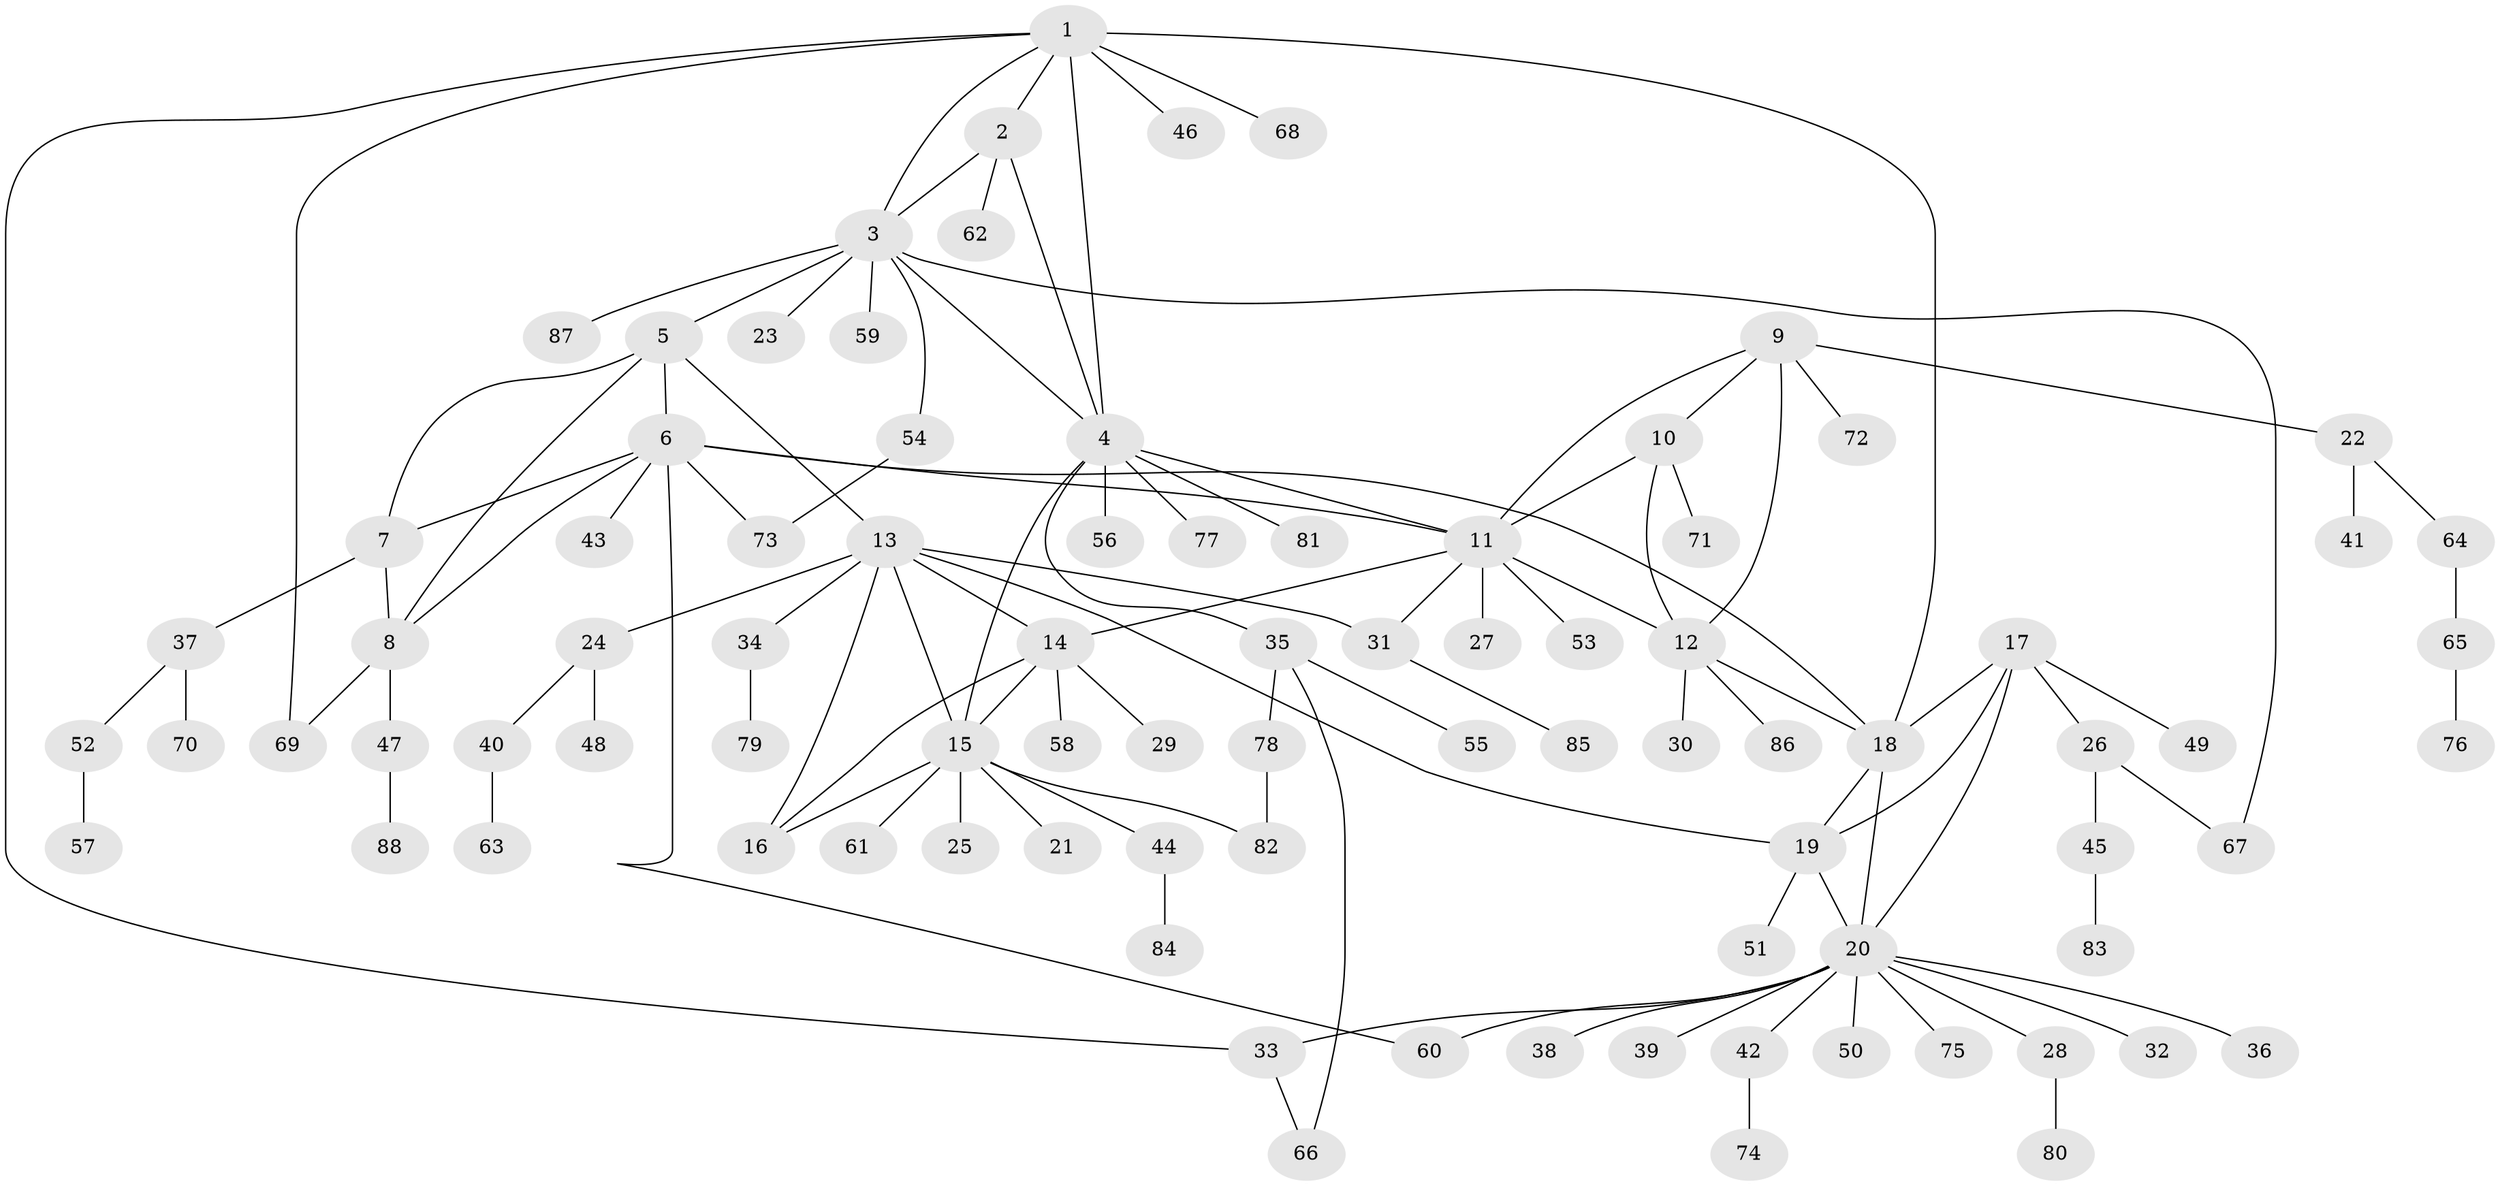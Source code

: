 // Generated by graph-tools (version 1.1) at 2025/26/03/09/25 03:26:37]
// undirected, 88 vertices, 116 edges
graph export_dot {
graph [start="1"]
  node [color=gray90,style=filled];
  1;
  2;
  3;
  4;
  5;
  6;
  7;
  8;
  9;
  10;
  11;
  12;
  13;
  14;
  15;
  16;
  17;
  18;
  19;
  20;
  21;
  22;
  23;
  24;
  25;
  26;
  27;
  28;
  29;
  30;
  31;
  32;
  33;
  34;
  35;
  36;
  37;
  38;
  39;
  40;
  41;
  42;
  43;
  44;
  45;
  46;
  47;
  48;
  49;
  50;
  51;
  52;
  53;
  54;
  55;
  56;
  57;
  58;
  59;
  60;
  61;
  62;
  63;
  64;
  65;
  66;
  67;
  68;
  69;
  70;
  71;
  72;
  73;
  74;
  75;
  76;
  77;
  78;
  79;
  80;
  81;
  82;
  83;
  84;
  85;
  86;
  87;
  88;
  1 -- 2;
  1 -- 3;
  1 -- 4;
  1 -- 18;
  1 -- 33;
  1 -- 46;
  1 -- 68;
  1 -- 69;
  2 -- 3;
  2 -- 4;
  2 -- 62;
  3 -- 4;
  3 -- 5;
  3 -- 23;
  3 -- 54;
  3 -- 59;
  3 -- 67;
  3 -- 87;
  4 -- 11;
  4 -- 15;
  4 -- 35;
  4 -- 56;
  4 -- 77;
  4 -- 81;
  5 -- 6;
  5 -- 7;
  5 -- 8;
  5 -- 13;
  6 -- 7;
  6 -- 8;
  6 -- 11;
  6 -- 18;
  6 -- 43;
  6 -- 60;
  6 -- 73;
  7 -- 8;
  7 -- 37;
  8 -- 47;
  8 -- 69;
  9 -- 10;
  9 -- 11;
  9 -- 12;
  9 -- 22;
  9 -- 72;
  10 -- 11;
  10 -- 12;
  10 -- 71;
  11 -- 12;
  11 -- 14;
  11 -- 27;
  11 -- 31;
  11 -- 53;
  12 -- 18;
  12 -- 30;
  12 -- 86;
  13 -- 14;
  13 -- 15;
  13 -- 16;
  13 -- 19;
  13 -- 24;
  13 -- 31;
  13 -- 34;
  14 -- 15;
  14 -- 16;
  14 -- 29;
  14 -- 58;
  15 -- 16;
  15 -- 21;
  15 -- 25;
  15 -- 44;
  15 -- 61;
  15 -- 82;
  17 -- 18;
  17 -- 19;
  17 -- 20;
  17 -- 26;
  17 -- 49;
  18 -- 19;
  18 -- 20;
  19 -- 20;
  19 -- 51;
  20 -- 28;
  20 -- 32;
  20 -- 33;
  20 -- 36;
  20 -- 38;
  20 -- 39;
  20 -- 42;
  20 -- 50;
  20 -- 60;
  20 -- 75;
  22 -- 41;
  22 -- 64;
  24 -- 40;
  24 -- 48;
  26 -- 45;
  26 -- 67;
  28 -- 80;
  31 -- 85;
  33 -- 66;
  34 -- 79;
  35 -- 55;
  35 -- 66;
  35 -- 78;
  37 -- 52;
  37 -- 70;
  40 -- 63;
  42 -- 74;
  44 -- 84;
  45 -- 83;
  47 -- 88;
  52 -- 57;
  54 -- 73;
  64 -- 65;
  65 -- 76;
  78 -- 82;
}
